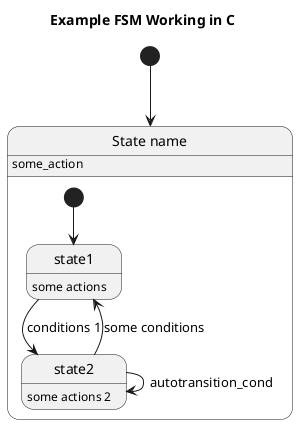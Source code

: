 @startuml

title Example FSM \
Working in C
[*] --> Main_FSM
state Main_FSM : some_action

state "State name" as Main_FSM {
  state state1 : some actions
  state state2 : some actions 2
  [*] --> state1
  state1 --> state2 : conditions 1
  state2 --> state1 : some conditions
  state2 --> state2 : autotransition_cond
  }

@enduml
